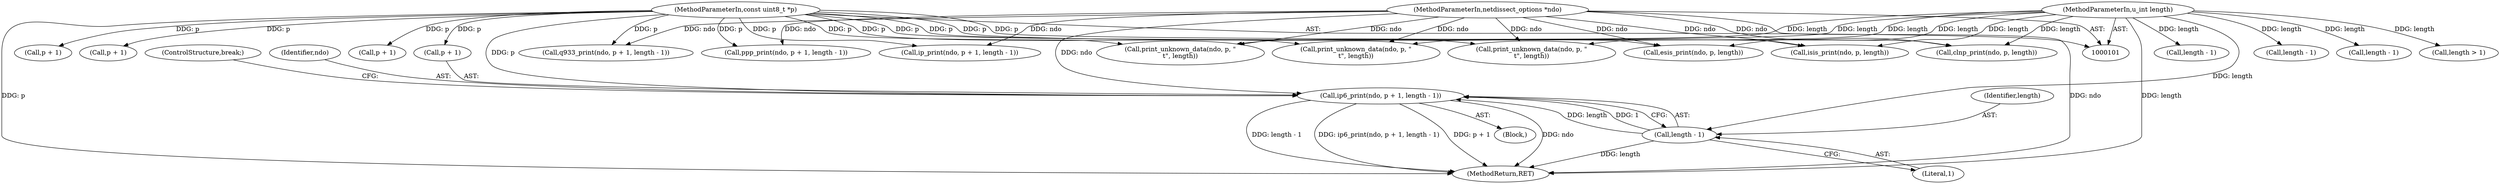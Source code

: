 digraph "0_tcpdump_1dcd10aceabbc03bf571ea32b892c522cbe923de_4@pointer" {
"1000206" [label="(Call,ip6_print(ndo, p + 1, length - 1))"];
"1000102" [label="(MethodParameterIn,netdissect_options *ndo)"];
"1000103" [label="(MethodParameterIn,const uint8_t *p)"];
"1000211" [label="(Call,length - 1)"];
"1000104" [label="(MethodParameterIn,u_int length)"];
"1000212" [label="(Identifier,length)"];
"1000145" [label="(Call,print_unknown_data(ndo, p, \"\n\t\", length))"];
"1000221" [label="(Call,length - 1)"];
"1000218" [label="(Call,p + 1)"];
"1000186" [label="(Call,q933_print(ndo, p + 1, length - 1))"];
"1000213" [label="(Literal,1)"];
"1000188" [label="(Call,p + 1)"];
"1000196" [label="(Call,ip_print(ndo, p + 1, length - 1))"];
"1000211" [label="(Call,length - 1)"];
"1000137" [label="(Block,)"];
"1000208" [label="(Call,p + 1)"];
"1000261" [label="(MethodReturn,RET)"];
"1000206" [label="(Call,ip6_print(ndo, p + 1, length - 1))"];
"1000191" [label="(Call,length - 1)"];
"1000164" [label="(Call,print_unknown_data(ndo, p, \"\n\t\", length))"];
"1000152" [label="(Call,esis_print(ndo, p, length))"];
"1000160" [label="(Call,isis_print(ndo, p, length))"];
"1000214" [label="(ControlStructure,break;)"];
"1000216" [label="(Call,ppp_print(ndo, p + 1, length - 1))"];
"1000207" [label="(Identifier,ndo)"];
"1000104" [label="(MethodParameterIn,u_int length)"];
"1000255" [label="(Call,print_unknown_data(ndo, p, \"\n\t\", length))"];
"1000198" [label="(Call,p + 1)"];
"1000102" [label="(MethodParameterIn,netdissect_options *ndo)"];
"1000201" [label="(Call,length - 1)"];
"1000141" [label="(Call,clnp_print(ndo, p, length))"];
"1000103" [label="(MethodParameterIn,const uint8_t *p)"];
"1000252" [label="(Call,length > 1)"];
"1000206" -> "1000137"  [label="AST: "];
"1000206" -> "1000211"  [label="CFG: "];
"1000207" -> "1000206"  [label="AST: "];
"1000208" -> "1000206"  [label="AST: "];
"1000211" -> "1000206"  [label="AST: "];
"1000214" -> "1000206"  [label="CFG: "];
"1000206" -> "1000261"  [label="DDG: length - 1"];
"1000206" -> "1000261"  [label="DDG: ip6_print(ndo, p + 1, length - 1)"];
"1000206" -> "1000261"  [label="DDG: p + 1"];
"1000206" -> "1000261"  [label="DDG: ndo"];
"1000102" -> "1000206"  [label="DDG: ndo"];
"1000103" -> "1000206"  [label="DDG: p"];
"1000211" -> "1000206"  [label="DDG: length"];
"1000211" -> "1000206"  [label="DDG: 1"];
"1000102" -> "1000101"  [label="AST: "];
"1000102" -> "1000261"  [label="DDG: ndo"];
"1000102" -> "1000141"  [label="DDG: ndo"];
"1000102" -> "1000145"  [label="DDG: ndo"];
"1000102" -> "1000152"  [label="DDG: ndo"];
"1000102" -> "1000160"  [label="DDG: ndo"];
"1000102" -> "1000164"  [label="DDG: ndo"];
"1000102" -> "1000186"  [label="DDG: ndo"];
"1000102" -> "1000196"  [label="DDG: ndo"];
"1000102" -> "1000216"  [label="DDG: ndo"];
"1000102" -> "1000255"  [label="DDG: ndo"];
"1000103" -> "1000101"  [label="AST: "];
"1000103" -> "1000261"  [label="DDG: p"];
"1000103" -> "1000141"  [label="DDG: p"];
"1000103" -> "1000145"  [label="DDG: p"];
"1000103" -> "1000152"  [label="DDG: p"];
"1000103" -> "1000160"  [label="DDG: p"];
"1000103" -> "1000164"  [label="DDG: p"];
"1000103" -> "1000186"  [label="DDG: p"];
"1000103" -> "1000188"  [label="DDG: p"];
"1000103" -> "1000196"  [label="DDG: p"];
"1000103" -> "1000198"  [label="DDG: p"];
"1000103" -> "1000208"  [label="DDG: p"];
"1000103" -> "1000216"  [label="DDG: p"];
"1000103" -> "1000218"  [label="DDG: p"];
"1000103" -> "1000255"  [label="DDG: p"];
"1000211" -> "1000213"  [label="CFG: "];
"1000212" -> "1000211"  [label="AST: "];
"1000213" -> "1000211"  [label="AST: "];
"1000211" -> "1000261"  [label="DDG: length"];
"1000104" -> "1000211"  [label="DDG: length"];
"1000104" -> "1000101"  [label="AST: "];
"1000104" -> "1000261"  [label="DDG: length"];
"1000104" -> "1000141"  [label="DDG: length"];
"1000104" -> "1000145"  [label="DDG: length"];
"1000104" -> "1000152"  [label="DDG: length"];
"1000104" -> "1000160"  [label="DDG: length"];
"1000104" -> "1000164"  [label="DDG: length"];
"1000104" -> "1000191"  [label="DDG: length"];
"1000104" -> "1000201"  [label="DDG: length"];
"1000104" -> "1000221"  [label="DDG: length"];
"1000104" -> "1000252"  [label="DDG: length"];
"1000104" -> "1000255"  [label="DDG: length"];
}
